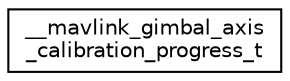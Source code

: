 digraph "Graphical Class Hierarchy"
{
 // INTERACTIVE_SVG=YES
  edge [fontname="Helvetica",fontsize="10",labelfontname="Helvetica",labelfontsize="10"];
  node [fontname="Helvetica",fontsize="10",shape=record];
  rankdir="LR";
  Node1 [label="__mavlink_gimbal_axis\l_calibration_progress_t",height=0.2,width=0.4,color="black", fillcolor="white", style="filled",URL="$struct____mavlink__gimbal__axis__calibration__progress__t.html"];
}
